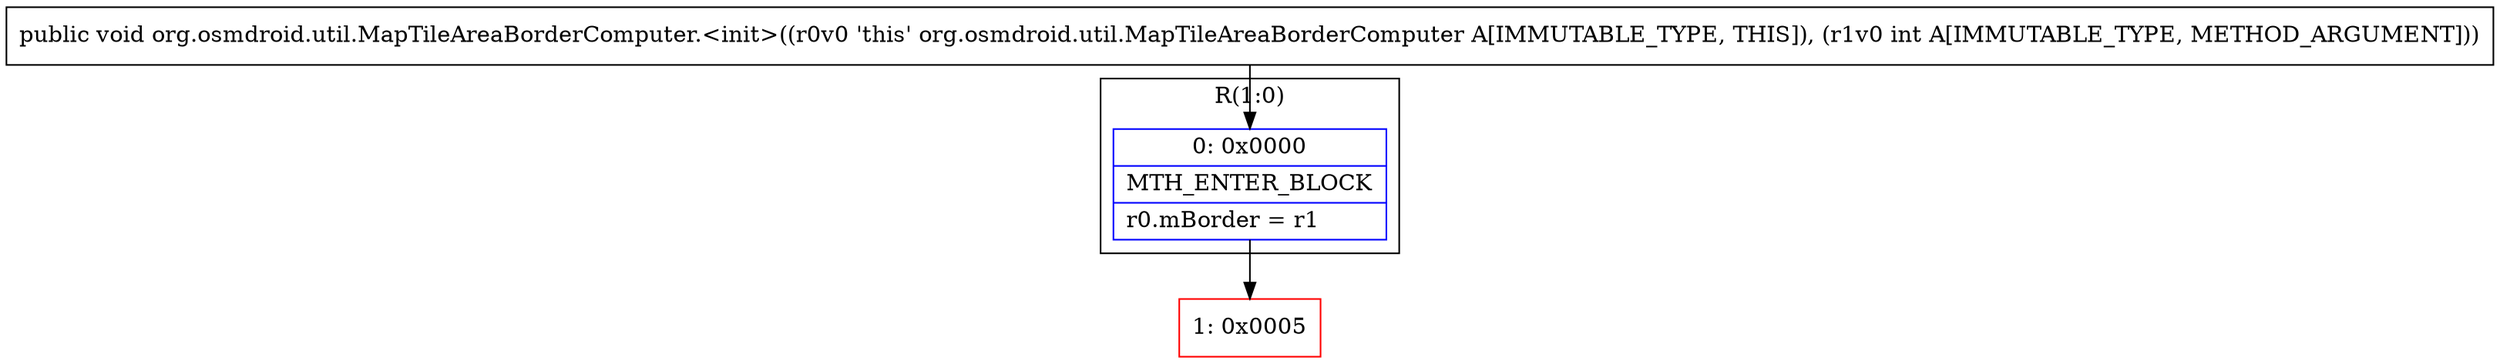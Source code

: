 digraph "CFG fororg.osmdroid.util.MapTileAreaBorderComputer.\<init\>(I)V" {
subgraph cluster_Region_711209922 {
label = "R(1:0)";
node [shape=record,color=blue];
Node_0 [shape=record,label="{0\:\ 0x0000|MTH_ENTER_BLOCK\l|r0.mBorder = r1\l}"];
}
Node_1 [shape=record,color=red,label="{1\:\ 0x0005}"];
MethodNode[shape=record,label="{public void org.osmdroid.util.MapTileAreaBorderComputer.\<init\>((r0v0 'this' org.osmdroid.util.MapTileAreaBorderComputer A[IMMUTABLE_TYPE, THIS]), (r1v0 int A[IMMUTABLE_TYPE, METHOD_ARGUMENT])) }"];
MethodNode -> Node_0;
Node_0 -> Node_1;
}


